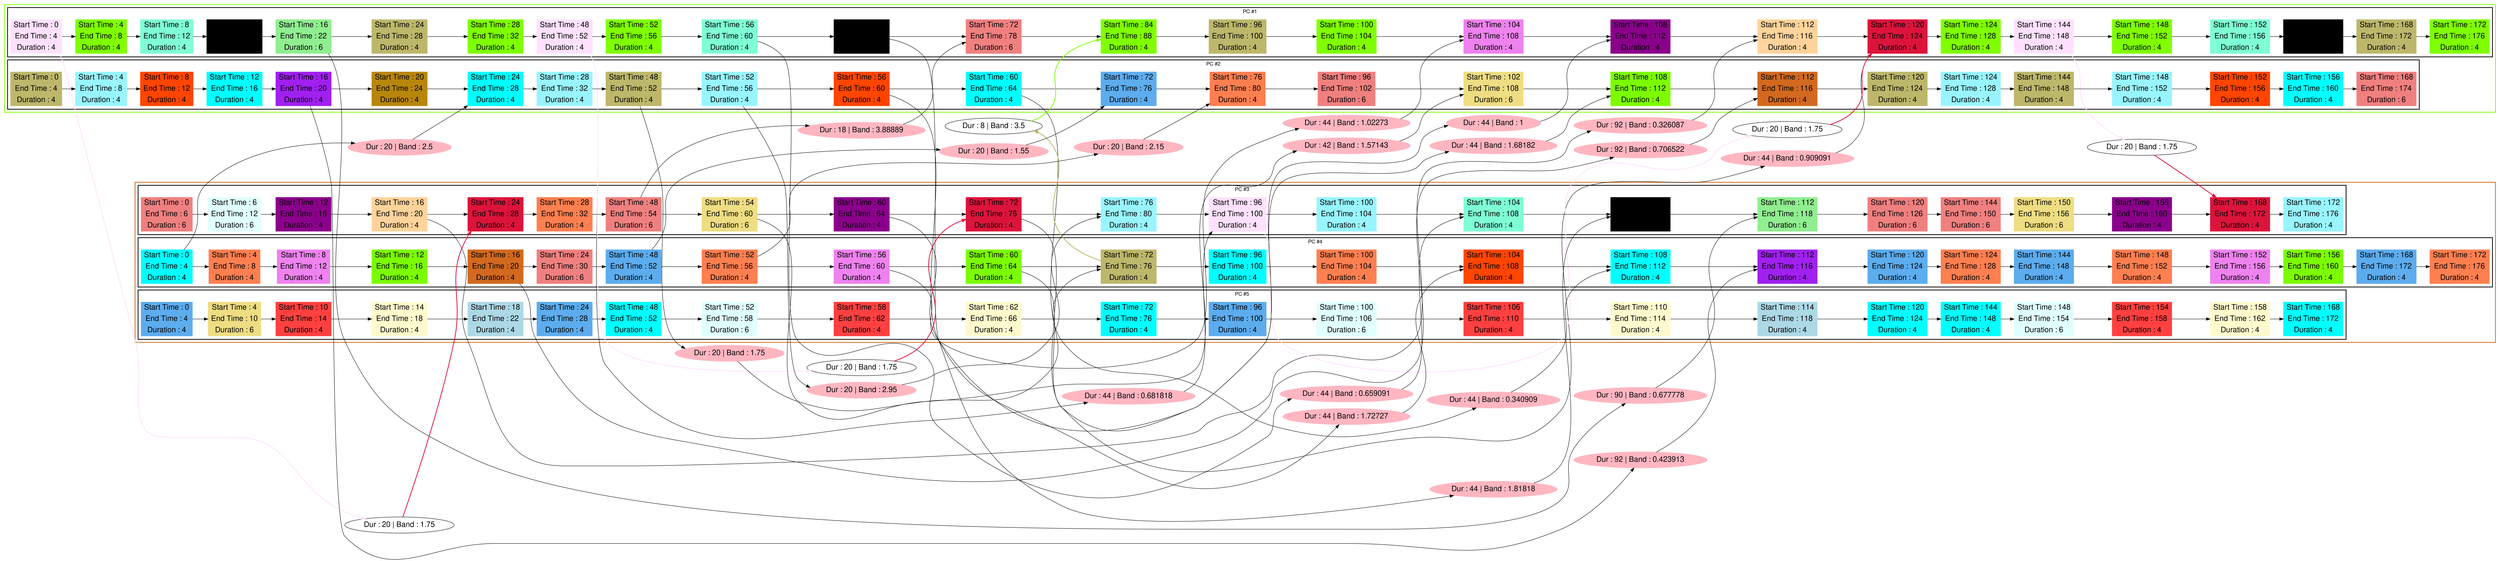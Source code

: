 digraph G {

fontname="Helvetica,Arial,sans-serif"
node [fontname="Helvetica,Arial,sans-serif"]
edge [fontname="Helvetica,Arial,sans-serif"]
graph [rankdir = "LR"];
node [fontsize = "20" shape = "ellipse"];

    subgraph cluster_Mod_0{
        color =chartreuse
        style = bold
        subgraph cluster_0{
           node [style=filled]
           color = black


            "node26" [
               label = "Start Time : 0 | End Time : 4 | Duration : 4"
               shape = "record"
               color = thistle1
            ]

            "node48" [
               label = "Start Time : 4 | End Time : 8 | Duration : 4"
               shape = "record"
               color = chartreuse
            ]

            "node16" [
               label = "Start Time : 8 | End Time : 12 | Duration : 4"
               shape = "record"
               color = aquamarine
            ]

            "node66" [
               label = "Start Time : 12 | End Time : 16 | Duration : 4"
               shape = "record"
               color = cornflower
            ]

            "node117" [
               label = "Start Time : 16 | End Time : 22 | Duration : 6"
               shape = "record"
               color = lightgreen
            ]

            "node80" [
               label = "Start Time : 24 | End Time : 28 | Duration : 4"
               shape = "record"
               color = darkkhaki
            ]

            "node49" [
               label = "Start Time : 28 | End Time : 32 | Duration : 4"
               shape = "record"
               color = chartreuse
            ]

            "node27" [
               label = "Start Time : 48 | End Time : 52 | Duration : 4"
               shape = "record"
               color = thistle1
            ]

            "node50" [
               label = "Start Time : 52 | End Time : 56 | Duration : 4"
               shape = "record"
               color = chartreuse
            ]

            "node17" [
               label = "Start Time : 56 | End Time : 60 | Duration : 4"
               shape = "record"
               color = aquamarine
            ]

            "node67" [
               label = "Start Time : 60 | End Time : 64 | Duration : 4"
               shape = "record"
               color = cornflower
            ]

            "node104" [
               label = "Start Time : 72 | End Time : 78 | Duration : 6"
               shape = "record"
               color = lightcoral
            ]

            "node51" [
               label = "Start Time : 84 | End Time : 88 | Duration : 4"
               shape = "record"
               color = chartreuse
            ]

            "node83" [
               label = "Start Time : 96 | End Time : 100 | Duration : 4"
               shape = "record"
               color = darkkhaki
            ]

            "node52" [
               label = "Start Time : 100 | End Time : 104 | Duration : 4"
               shape = "record"
               color = chartreuse
            ]

            "node32" [
               label = "Start Time : 104 | End Time : 108 | Duration : 4"
               shape = "record"
               color = violet
            ]

            "node89" [
               label = "Start Time : 108 | End Time : 112 | Duration : 4"
               shape = "record"
               color = darkmagenta
            ]

            "node39" [
               label = "Start Time : 112 | End Time : 116 | Duration : 4"
               shape = "record"
               color = burlywood1
            ]

            "node72" [
               label = "Start Time : 120 | End Time : 124 | Duration : 4"
               shape = "record"
               color = crimson
            ]

            "node53" [
               label = "Start Time : 124 | End Time : 128 | Duration : 4"
               shape = "record"
               color = chartreuse
            ]

            "node29" [
               label = "Start Time : 144 | End Time : 148 | Duration : 4"
               shape = "record"
               color = thistle1
            ]

            "node54" [
               label = "Start Time : 148 | End Time : 152 | Duration : 4"
               shape = "record"
               color = chartreuse
            ]

            "node19" [
               label = "Start Time : 152 | End Time : 156 | Duration : 4"
               shape = "record"
               color = aquamarine
            ]

            "node69" [
               label = "Start Time : 156 | End Time : 160 | Duration : 4"
               shape = "record"
               color = cornflower
            ]

            "node86" [
               label = "Start Time : 168 | End Time : 172 | Duration : 4"
               shape = "record"
               color = darkkhaki
            ]

            "node55" [
               label = "Start Time : 172 | End Time : 176 | Duration : 4"
               shape = "record"
               color = chartreuse
            ]

            node26 -> node48 -> node16 -> node66 -> node117 -> node80 -> node49 -> node27 -> node50 -> node17 -> node67 -> node104 -> node51 -> node83 -> node52 -> node32 -> node89 -> node39 -> node72 -> node53 -> node29 -> node54 -> node19 -> node69 -> node86 -> node55

            label = "PC #1"

        }
        subgraph cluster_1{
           node [style=filled]
           color = black


            "node79" [
               label = "Start Time : 0 | End Time : 4 | Duration : 4"
               shape = "record"
               color = darkkhaki
            ]

            "node40" [
               label = "Start Time : 4 | End Time : 8 | Duration : 4"
               shape = "record"
               color = cadetblue1
            ]

            "node20" [
               label = "Start Time : 8 | End Time : 12 | Duration : 4"
               shape = "record"
               color = orangered1
            ]

            "node74" [
               label = "Start Time : 12 | End Time : 16 | Duration : 4"
               shape = "record"
               color = cyan
            ]

            "node24" [
               label = "Start Time : 16 | End Time : 20 | Duration : 4"
               shape = "record"
               color = x11purple
            ]

            "node78" [
               label = "Start Time : 20 | End Time : 24 | Duration : 4"
               shape = "record"
               color = darkgoldenrod
            ]

            "node9" [
               label = "Start Time : 24 | End Time : 28 | Duration : 4"
               shape = "record"
               color = aqua
            ]

            "node41" [
               label = "Start Time : 28 | End Time : 32 | Duration : 4"
               shape = "record"
               color = cadetblue1
            ]

            "node81" [
               label = "Start Time : 48 | End Time : 52 | Duration : 4"
               shape = "record"
               color = darkkhaki
            ]

            "node42" [
               label = "Start Time : 52 | End Time : 56 | Duration : 4"
               shape = "record"
               color = cadetblue1
            ]

            "node21" [
               label = "Start Time : 56 | End Time : 60 | Duration : 4"
               shape = "record"
               color = orangered1
            ]

            "node75" [
               label = "Start Time : 60 | End Time : 64 | Duration : 4"
               shape = "record"
               color = cyan
            ]

            "node3" [
               label = "Start Time : 72 | End Time : 76 | Duration : 4"
               shape = "record"
               color = steelblue2
            ]

            "node61" [
               label = "Start Time : 76 | End Time : 80 | Duration : 4"
               shape = "record"
               color = coral
            ]

            "node105" [
               label = "Start Time : 96 | End Time : 102 | Duration : 6"
               shape = "record"
               color = lightcoral
            ]

            "node115" [
               label = "Start Time : 102 | End Time : 108 | Duration : 6"
               shape = "record"
               color = lightgoldenrod
            ]

            "node93" [
               label = "Start Time : 108 | End Time : 112 | Duration : 4"
               shape = "record"
               color = lawngreen
            ]

            "node57" [
               label = "Start Time : 112 | End Time : 116 | Duration : 4"
               shape = "record"
               color = chocolate
            ]

            "node84" [
               label = "Start Time : 120 | End Time : 124 | Duration : 4"
               shape = "record"
               color = darkkhaki
            ]

            "node45" [
               label = "Start Time : 124 | End Time : 128 | Duration : 4"
               shape = "record"
               color = cadetblue1
            ]

            "node85" [
               label = "Start Time : 144 | End Time : 148 | Duration : 4"
               shape = "record"
               color = darkkhaki
            ]

            "node46" [
               label = "Start Time : 148 | End Time : 152 | Duration : 4"
               shape = "record"
               color = cadetblue1
            ]

            "node23" [
               label = "Start Time : 152 | End Time : 156 | Duration : 4"
               shape = "record"
               color = orangered1
            ]

            "node77" [
               label = "Start Time : 156 | End Time : 160 | Duration : 4"
               shape = "record"
               color = cyan
            ]

            "node108" [
               label = "Start Time : 168 | End Time : 174 | Duration : 6"
               shape = "record"
               color = lightcoral
            ]

            node79 -> node40 -> node20 -> node74 -> node24 -> node78 -> node9 -> node41 -> node81 -> node42 -> node21 -> node75 -> node3 -> node61 -> node105 -> node115 -> node93 -> node57 -> node84 -> node45 -> node85 -> node46 -> node23 -> node77 -> node108

            label = "PC #2"

        }
    }
    subgraph cluster_Mod_2{
        color =chocolate
        style = bold
        subgraph cluster_2{
           node [style=filled]
           color = black


            "node101" [
               label = "Start Time : 0 | End Time : 6 | Duration : 6"
               shape = "record"
               color = lightcoral
            ]

            "node109" [
               label = "Start Time : 6 | End Time : 12 | Duration : 6"
               shape = "record"
               color = lightcyan
            ]

            "node87" [
               label = "Start Time : 12 | End Time : 16 | Duration : 4"
               shape = "record"
               color = darkmagenta
            ]

            "node38" [
               label = "Start Time : 16 | End Time : 20 | Duration : 4"
               shape = "record"
               color = burlywood1
            ]

            "node70" [
               label = "Start Time : 24 | End Time : 28 | Duration : 4"
               shape = "record"
               color = crimson
            ]

            "node59" [
               label = "Start Time : 28 | End Time : 32 | Duration : 4"
               shape = "record"
               color = coral
            ]

            "node103" [
               label = "Start Time : 48 | End Time : 54 | Duration : 6"
               shape = "record"
               color = lightcoral
            ]

            "node114" [
               label = "Start Time : 54 | End Time : 60 | Duration : 6"
               shape = "record"
               color = lightgoldenrod
            ]

            "node88" [
               label = "Start Time : 60 | End Time : 64 | Duration : 4"
               shape = "record"
               color = darkmagenta
            ]

            "node71" [
               label = "Start Time : 72 | End Time : 76 | Duration : 4"
               shape = "record"
               color = crimson
            ]

            "node43" [
               label = "Start Time : 76 | End Time : 80 | Duration : 4"
               shape = "record"
               color = cadetblue1
            ]

            "node28" [
               label = "Start Time : 96 | End Time : 100 | Duration : 4"
               shape = "record"
               color = thistle1
            ]

            "node44" [
               label = "Start Time : 100 | End Time : 104 | Duration : 4"
               shape = "record"
               color = cadetblue1
            ]

            "node18" [
               label = "Start Time : 104 | End Time : 108 | Duration : 4"
               shape = "record"
               color = aquamarine
            ]

            "node68" [
               label = "Start Time : 108 | End Time : 112 | Duration : 4"
               shape = "record"
               color = cornflower
            ]

            "node118" [
               label = "Start Time : 112 | End Time : 118 | Duration : 6"
               shape = "record"
               color = lightgreen
            ]

            "node106" [
               label = "Start Time : 120 | End Time : 126 | Duration : 6"
               shape = "record"
               color = lightcoral
            ]

            "node107" [
               label = "Start Time : 144 | End Time : 150 | Duration : 6"
               shape = "record"
               color = lightcoral
            ]

            "node116" [
               label = "Start Time : 150 | End Time : 156 | Duration : 6"
               shape = "record"
               color = lightgoldenrod
            ]

            "node90" [
               label = "Start Time : 156 | End Time : 160 | Duration : 4"
               shape = "record"
               color = darkmagenta
            ]

            "node73" [
               label = "Start Time : 168 | End Time : 172 | Duration : 4"
               shape = "record"
               color = crimson
            ]

            "node47" [
               label = "Start Time : 172 | End Time : 176 | Duration : 4"
               shape = "record"
               color = cadetblue1
            ]

            node101 -> node109 -> node87 -> node38 -> node70 -> node59 -> node103 -> node114 -> node88 -> node71 -> node43 -> node28 -> node44 -> node18 -> node68 -> node118 -> node106 -> node107 -> node116 -> node90 -> node73 -> node47

            label = "PC #3"

        }
        subgraph cluster_3{
           node [style=filled]
           color = black


            "node8" [
               label = "Start Time : 0 | End Time : 4 | Duration : 4"
               shape = "record"
               color = aqua
            ]

            "node58" [
               label = "Start Time : 4 | End Time : 8 | Duration : 4"
               shape = "record"
               color = coral
            ]

            "node30" [
               label = "Start Time : 8 | End Time : 12 | Duration : 4"
               shape = "record"
               color = violet
            ]

            "node91" [
               label = "Start Time : 12 | End Time : 16 | Duration : 4"
               shape = "record"
               color = lawngreen
            ]

            "node56" [
               label = "Start Time : 16 | End Time : 20 | Duration : 4"
               shape = "record"
               color = chocolate
            ]

            "node102" [
               label = "Start Time : 24 | End Time : 30 | Duration : 6"
               shape = "record"
               color = lightcoral
            ]

            "node2" [
               label = "Start Time : 48 | End Time : 52 | Duration : 4"
               shape = "record"
               color = steelblue2
            ]

            "node60" [
               label = "Start Time : 52 | End Time : 56 | Duration : 4"
               shape = "record"
               color = coral
            ]

            "node31" [
               label = "Start Time : 56 | End Time : 60 | Duration : 4"
               shape = "record"
               color = violet
            ]

            "node92" [
               label = "Start Time : 60 | End Time : 64 | Duration : 4"
               shape = "record"
               color = lawngreen
            ]

            "node82" [
               label = "Start Time : 72 | End Time : 76 | Duration : 4"
               shape = "record"
               color = darkkhaki
            ]

            "node12" [
               label = "Start Time : 96 | End Time : 100 | Duration : 4"
               shape = "record"
               color = aqua
            ]

            "node62" [
               label = "Start Time : 100 | End Time : 104 | Duration : 4"
               shape = "record"
               color = coral
            ]

            "node22" [
               label = "Start Time : 104 | End Time : 108 | Duration : 4"
               shape = "record"
               color = orangered1
            ]

            "node76" [
               label = "Start Time : 108 | End Time : 112 | Duration : 4"
               shape = "record"
               color = cyan
            ]

            "node25" [
               label = "Start Time : 112 | End Time : 116 | Duration : 4"
               shape = "record"
               color = x11purple
            ]

            "node5" [
               label = "Start Time : 120 | End Time : 124 | Duration : 4"
               shape = "record"
               color = steelblue2
            ]

            "node63" [
               label = "Start Time : 124 | End Time : 128 | Duration : 4"
               shape = "record"
               color = coral
            ]

            "node6" [
               label = "Start Time : 144 | End Time : 148 | Duration : 4"
               shape = "record"
               color = steelblue2
            ]

            "node64" [
               label = "Start Time : 148 | End Time : 152 | Duration : 4"
               shape = "record"
               color = coral
            ]

            "node33" [
               label = "Start Time : 152 | End Time : 156 | Duration : 4"
               shape = "record"
               color = violet
            ]

            "node94" [
               label = "Start Time : 156 | End Time : 160 | Duration : 4"
               shape = "record"
               color = lawngreen
            ]

            "node7" [
               label = "Start Time : 168 | End Time : 172 | Duration : 4"
               shape = "record"
               color = steelblue2
            ]

            "node65" [
               label = "Start Time : 172 | End Time : 176 | Duration : 4"
               shape = "record"
               color = coral
            ]

            node8 -> node58 -> node30 -> node91 -> node56 -> node102 -> node2 -> node60 -> node31 -> node92 -> node82 -> node12 -> node62 -> node22 -> node76 -> node25 -> node5 -> node63 -> node6 -> node64 -> node33 -> node94 -> node7 -> node65

            label = "PC #4"

        }
        subgraph cluster_4{
           node [style=filled]
           color = black


            "node0" [
               label = "Start Time : 0 | End Time : 4 | Duration : 4"
               shape = "record"
               color = steelblue2
            ]

            "node113" [
               label = "Start Time : 4 | End Time : 10 | Duration : 6"
               shape = "record"
               color = lightgoldenrod
            ]

            "node34" [
               label = "Start Time : 10 | End Time : 14 | Duration : 4"
               shape = "record"
               color = brown1
            ]

            "node95" [
               label = "Start Time : 14 | End Time : 18 | Duration : 4"
               shape = "record"
               color = lemonchiffon
            ]

            "node99" [
               label = "Start Time : 18 | End Time : 22 | Duration : 4"
               shape = "record"
               color = lightblue
            ]

            "node1" [
               label = "Start Time : 24 | End Time : 28 | Duration : 4"
               shape = "record"
               color = steelblue2
            ]

            "node10" [
               label = "Start Time : 48 | End Time : 52 | Duration : 4"
               shape = "record"
               color = aqua
            ]

            "node110" [
               label = "Start Time : 52 | End Time : 58 | Duration : 6"
               shape = "record"
               color = lightcyan
            ]

            "node35" [
               label = "Start Time : 58 | End Time : 62 | Duration : 4"
               shape = "record"
               color = brown1
            ]

            "node96" [
               label = "Start Time : 62 | End Time : 66 | Duration : 4"
               shape = "record"
               color = lemonchiffon
            ]

            "node11" [
               label = "Start Time : 72 | End Time : 76 | Duration : 4"
               shape = "record"
               color = aqua
            ]

            "node4" [
               label = "Start Time : 96 | End Time : 100 | Duration : 4"
               shape = "record"
               color = steelblue2
            ]

            "node111" [
               label = "Start Time : 100 | End Time : 106 | Duration : 6"
               shape = "record"
               color = lightcyan
            ]

            "node36" [
               label = "Start Time : 106 | End Time : 110 | Duration : 4"
               shape = "record"
               color = brown1
            ]

            "node97" [
               label = "Start Time : 110 | End Time : 114 | Duration : 4"
               shape = "record"
               color = lemonchiffon
            ]

            "node100" [
               label = "Start Time : 114 | End Time : 118 | Duration : 4"
               shape = "record"
               color = lightblue
            ]

            "node13" [
               label = "Start Time : 120 | End Time : 124 | Duration : 4"
               shape = "record"
               color = aqua
            ]

            "node14" [
               label = "Start Time : 144 | End Time : 148 | Duration : 4"
               shape = "record"
               color = aqua
            ]

            "node112" [
               label = "Start Time : 148 | End Time : 154 | Duration : 6"
               shape = "record"
               color = lightcyan
            ]

            "node37" [
               label = "Start Time : 154 | End Time : 158 | Duration : 4"
               shape = "record"
               color = brown1
            ]

            "node98" [
               label = "Start Time : 158 | End Time : 162 | Duration : 4"
               shape = "record"
               color = lemonchiffon
            ]

            "node15" [
               label = "Start Time : 168 | End Time : 172 | Duration : 4"
               shape = "record"
               color = aqua
            ]

            node0 -> node113 -> node34 -> node95 -> node99 -> node1 -> node10 -> node110 -> node35 -> node96 -> node11 -> node4 -> node111 -> node36 -> node97 -> node100 -> node13 -> node14 -> node112 -> node37 -> node98 -> node15

            label = "PC #5"

        }
    }
    "contextMessage0" [
       label = "Dur : 20 | Band : 2.5"
       shape = "ellipse"       color = lightpink
       style = filled   ]
    "contextMessage1" [
       label = "Dur : 20 | Band : 1.75"
       shape = "ellipse"       color = lightpink
       style = filled   ]
    "contextMessage2" [
       label = "Dur : 18 | Band : 3.88889"
       shape = "ellipse"       color = lightpink
       style = filled   ]
    "contextMessage3" [
       label = "Dur : 20 | Band : 1.55"
       shape = "ellipse"       color = lightpink
       style = filled   ]
    "contextMessage4" [
       label = "Dur : 20 | Band : 2.95"
       shape = "ellipse"       color = lightpink
       style = filled   ]
    "contextMessage5" [
       label = "Dur : 20 | Band : 2.15"
       shape = "ellipse"       color = lightpink
       style = filled   ]
    "contextMessage6" [
       label = "Dur : 44 | Band : 0.681818"
       shape = "ellipse"       color = lightpink
       style = filled   ]
    "contextMessage7" [
       label = "Dur : 42 | Band : 1.57143"
       shape = "ellipse"       color = lightpink
       style = filled   ]
    "contextMessage8" [
       label = "Dur : 44 | Band : 0.659091"
       shape = "ellipse"       color = lightpink
       style = filled   ]
    "contextMessage9" [
       label = "Dur : 44 | Band : 1.72727"
       shape = "ellipse"       color = lightpink
       style = filled   ]
    "contextMessage10" [
       label = "Dur : 44 | Band : 1.02273"
       shape = "ellipse"       color = lightpink
       style = filled   ]
    "contextMessage11" [
       label = "Dur : 44 | Band : 1.81818"
       shape = "ellipse"       color = lightpink
       style = filled   ]
    "contextMessage12" [
       label = "Dur : 44 | Band : 0.340909"
       shape = "ellipse"       color = lightpink
       style = filled   ]
    "contextMessage13" [
       label = "Dur : 44 | Band : 1"
       shape = "ellipse"       color = lightpink
       style = filled   ]
    "contextMessage14" [
       label = "Dur : 44 | Band : 1.68182"
       shape = "ellipse"       color = lightpink
       style = filled   ]
    "contextMessage15" [
       label = "Dur : 90 | Band : 0.677778"
       shape = "ellipse"       color = lightpink
       style = filled   ]
    "contextMessage16" [
       label = "Dur : 92 | Band : 0.423913"
       shape = "ellipse"       color = lightpink
       style = filled   ]
    "contextMessage17" [
       label = "Dur : 92 | Band : 0.326087"
       shape = "ellipse"       color = lightpink
       style = filled   ]
    "contextMessage18" [
       label = "Dur : 92 | Band : 0.706522"
       shape = "ellipse"       color = lightpink
       style = filled   ]
    "contextMessage19" [
       label = "Dur : 44 | Band : 0.909091"
       shape = "ellipse"       color = lightpink
       style = filled   ]

    node8 -> contextMessage0 -> node9
    node81 -> contextMessage1 -> node82
    node103 -> contextMessage2 -> node104
    node2 -> contextMessage3 -> node3
    node42 -> contextMessage4 -> node43
    node60 -> contextMessage5 -> node61
    node27 -> contextMessage6 -> node28
    node114 -> contextMessage7 -> node115
    node17 -> contextMessage8 -> node18
    node21 -> contextMessage9 -> node22
    node31 -> contextMessage10 -> node32
    node67 -> contextMessage11 -> node68
    node75 -> contextMessage12 -> node76
    node88 -> contextMessage13 -> node89
    node92 -> contextMessage14 -> node93
    node117 -> contextMessage15 -> node118
    node24 -> contextMessage16 -> node25
    node38 -> contextMessage17 -> node39
    node56 -> contextMessage18 -> node57
    node71 -> contextMessage19 -> node72

    "message0" [
       label = "Dur : 20 | Band : 1.75"
       shape = "ellipse"   ]
    "message1" [
       label = "Dur : 20 | Band : 1.75"
       shape = "ellipse"   ]
    "message2" [
       label = "Dur : 20 | Band : 1.75"
       shape = "ellipse"   ]
    "message3" [
       label = "Dur : 20 | Band : 1.75"
       shape = "ellipse"   ]
    "message4" [
       label = "Dur : 8 | Band : 3.5"
       shape = "ellipse"   ]

    node26 -> message0 [color =thistle1 style = bold]
    message0 -> node70 [color =crimson style = bold]
    node27 -> message1 [color =thistle1 style = bold]
    message1 -> node71 [color =crimson style = bold]
    node29 -> message2 [color =thistle1 style = bold]
    message2 -> node73 [color =crimson style = bold]
    node28 -> message3 [color =thistle1 style = bold]
    message3 -> node72 [color =crimson style = bold]
    node82 -> message4 [color =darkkhaki style = bold]
    message4 -> node51 [color =chartreuse style = bold]

}

